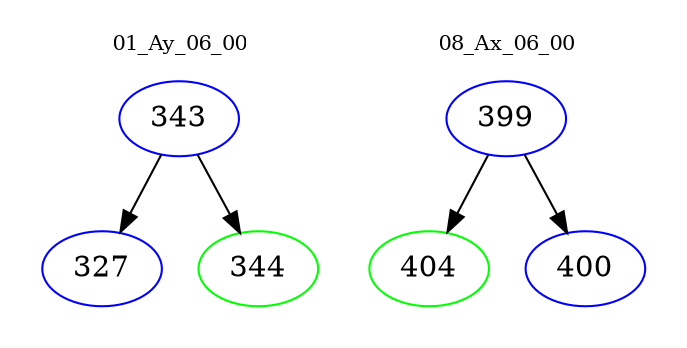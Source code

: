 digraph{
subgraph cluster_0 {
color = white
label = "01_Ay_06_00";
fontsize=10;
T0_343 [label="343", color="blue"]
T0_343 -> T0_327 [color="black"]
T0_327 [label="327", color="blue"]
T0_343 -> T0_344 [color="black"]
T0_344 [label="344", color="green"]
}
subgraph cluster_1 {
color = white
label = "08_Ax_06_00";
fontsize=10;
T1_399 [label="399", color="blue"]
T1_399 -> T1_404 [color="black"]
T1_404 [label="404", color="green"]
T1_399 -> T1_400 [color="black"]
T1_400 [label="400", color="blue"]
}
}
